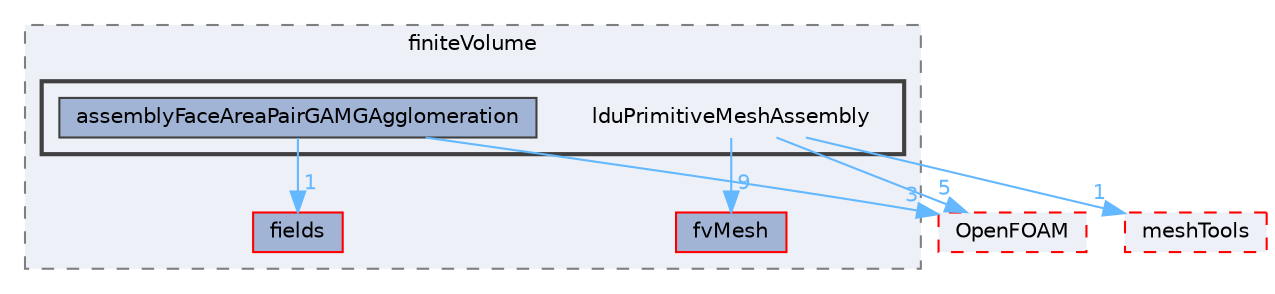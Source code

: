 digraph "src/finiteVolume/lduPrimitiveMeshAssembly"
{
 // LATEX_PDF_SIZE
  bgcolor="transparent";
  edge [fontname=Helvetica,fontsize=10,labelfontname=Helvetica,labelfontsize=10];
  node [fontname=Helvetica,fontsize=10,shape=box,height=0.2,width=0.4];
  compound=true
  subgraph clusterdir_9bd15774b555cf7259a6fa18f99fe99b {
    graph [ bgcolor="#edf0f7", pencolor="grey50", label="finiteVolume", fontname=Helvetica,fontsize=10 style="filled,dashed", URL="dir_9bd15774b555cf7259a6fa18f99fe99b.html",tooltip=""]
  dir_25ab4a83a983f7bb7a38b7f63bb141b7 [label="fields", fillcolor="#a2b4d6", color="red", style="filled", URL="dir_25ab4a83a983f7bb7a38b7f63bb141b7.html",tooltip=""];
  dir_c382fa095c9c33d8673c0dd60aaef275 [label="fvMesh", fillcolor="#a2b4d6", color="red", style="filled", URL="dir_c382fa095c9c33d8673c0dd60aaef275.html",tooltip=""];
  subgraph clusterdir_f079b6889fb6f012a765794ab6576c44 {
    graph [ bgcolor="#edf0f7", pencolor="grey25", label="", fontname=Helvetica,fontsize=10 style="filled,bold", URL="dir_f079b6889fb6f012a765794ab6576c44.html",tooltip=""]
    dir_f079b6889fb6f012a765794ab6576c44 [shape=plaintext, label="lduPrimitiveMeshAssembly"];
  dir_781fc51185bc809a3f614f98cdba2db1 [label="assemblyFaceAreaPairGAMGAgglomeration", fillcolor="#a2b4d6", color="grey25", style="filled", URL="dir_781fc51185bc809a3f614f98cdba2db1.html",tooltip=""];
  }
  }
  dir_ae30ad0bef50cf391b24c614251bb9fd [label="meshTools", fillcolor="#edf0f7", color="red", style="filled,dashed", URL="dir_ae30ad0bef50cf391b24c614251bb9fd.html",tooltip=""];
  dir_c5473ff19b20e6ec4dfe5c310b3778a8 [label="OpenFOAM", fillcolor="#edf0f7", color="red", style="filled,dashed", URL="dir_c5473ff19b20e6ec4dfe5c310b3778a8.html",tooltip=""];
  dir_f079b6889fb6f012a765794ab6576c44->dir_ae30ad0bef50cf391b24c614251bb9fd [headlabel="1", labeldistance=1.5 headhref="dir_002121_002382.html" href="dir_002121_002382.html" color="steelblue1" fontcolor="steelblue1"];
  dir_f079b6889fb6f012a765794ab6576c44->dir_c382fa095c9c33d8673c0dd60aaef275 [headlabel="9", labeldistance=1.5 headhref="dir_002121_001544.html" href="dir_002121_001544.html" color="steelblue1" fontcolor="steelblue1"];
  dir_f079b6889fb6f012a765794ab6576c44->dir_c5473ff19b20e6ec4dfe5c310b3778a8 [headlabel="5", labeldistance=1.5 headhref="dir_002121_002695.html" href="dir_002121_002695.html" color="steelblue1" fontcolor="steelblue1"];
  dir_781fc51185bc809a3f614f98cdba2db1->dir_25ab4a83a983f7bb7a38b7f63bb141b7 [headlabel="1", labeldistance=1.5 headhref="dir_000134_001332.html" href="dir_000134_001332.html" color="steelblue1" fontcolor="steelblue1"];
  dir_781fc51185bc809a3f614f98cdba2db1->dir_c5473ff19b20e6ec4dfe5c310b3778a8 [headlabel="3", labeldistance=1.5 headhref="dir_000134_002695.html" href="dir_000134_002695.html" color="steelblue1" fontcolor="steelblue1"];
}
